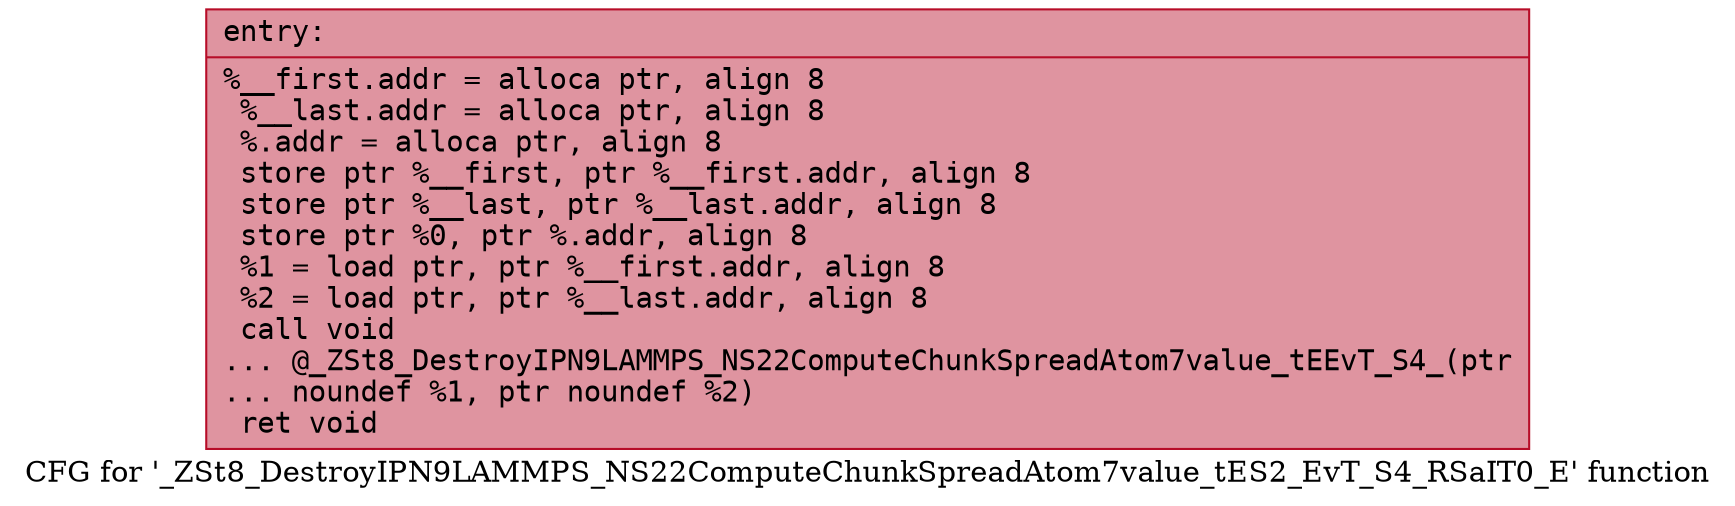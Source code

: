 digraph "CFG for '_ZSt8_DestroyIPN9LAMMPS_NS22ComputeChunkSpreadAtom7value_tES2_EvT_S4_RSaIT0_E' function" {
	label="CFG for '_ZSt8_DestroyIPN9LAMMPS_NS22ComputeChunkSpreadAtom7value_tES2_EvT_S4_RSaIT0_E' function";

	Node0x55a896476b80 [shape=record,color="#b70d28ff", style=filled, fillcolor="#b70d2870" fontname="Courier",label="{entry:\l|  %__first.addr = alloca ptr, align 8\l  %__last.addr = alloca ptr, align 8\l  %.addr = alloca ptr, align 8\l  store ptr %__first, ptr %__first.addr, align 8\l  store ptr %__last, ptr %__last.addr, align 8\l  store ptr %0, ptr %.addr, align 8\l  %1 = load ptr, ptr %__first.addr, align 8\l  %2 = load ptr, ptr %__last.addr, align 8\l  call void\l... @_ZSt8_DestroyIPN9LAMMPS_NS22ComputeChunkSpreadAtom7value_tEEvT_S4_(ptr\l... noundef %1, ptr noundef %2)\l  ret void\l}"];
}
